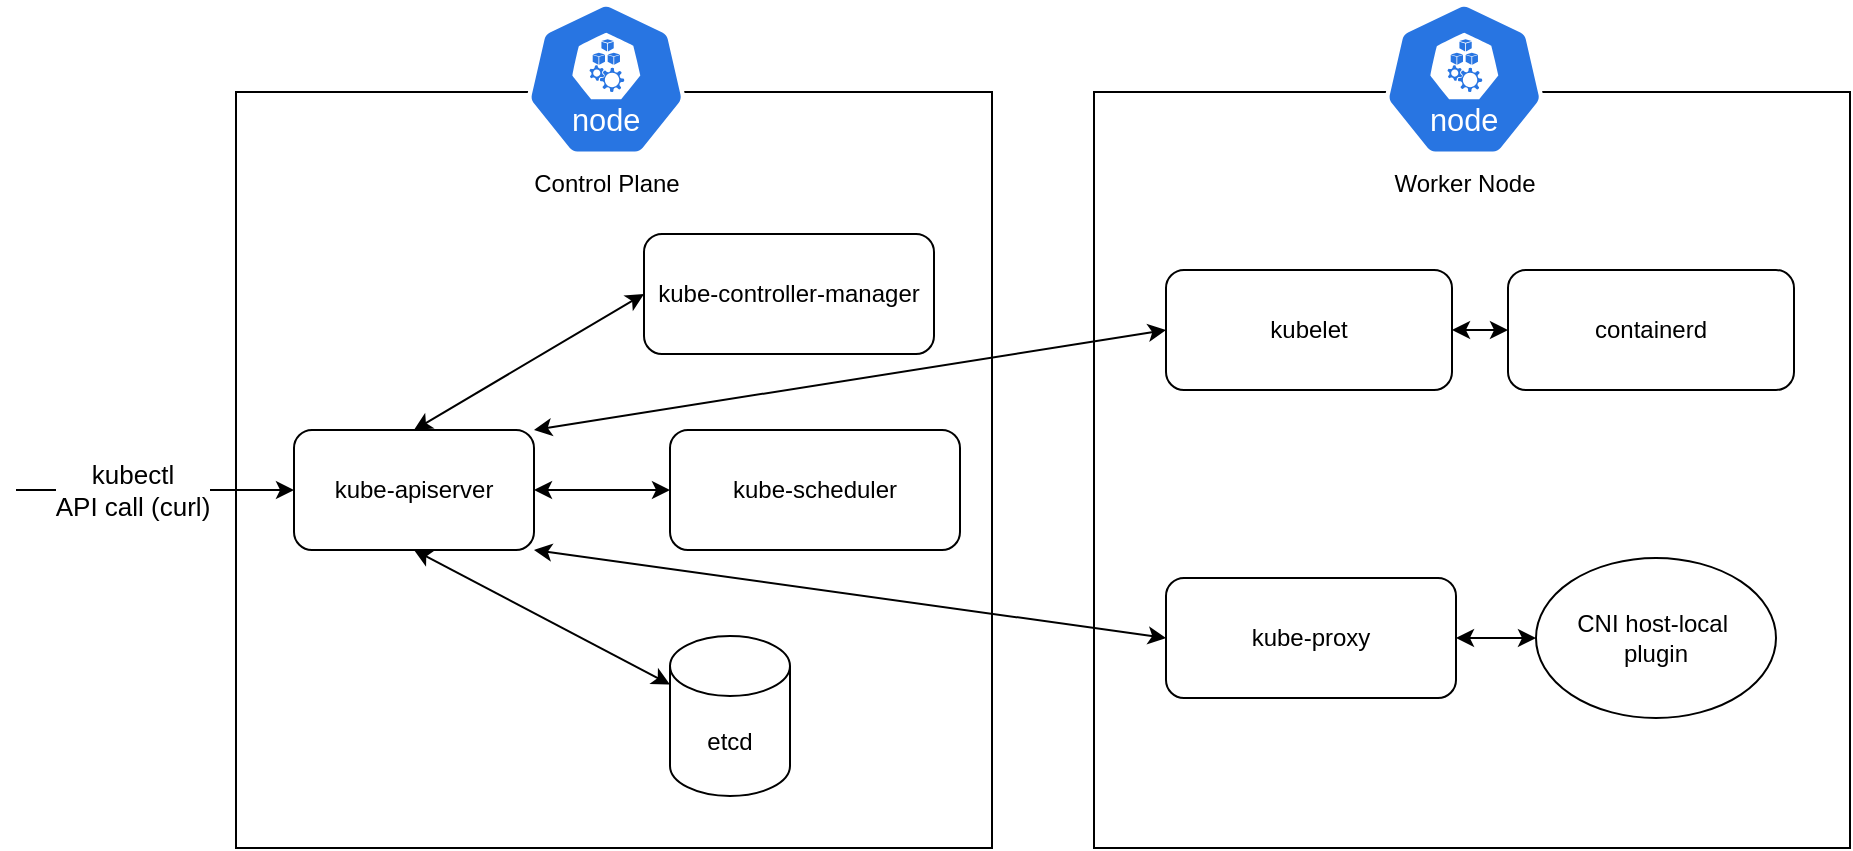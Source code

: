 <mxfile version="26.0.5">
  <diagram name="Page-1" id="5f0bae14-7c28-e335-631c-24af17079c00">
    <mxGraphModel dx="954" dy="630" grid="0" gridSize="10" guides="1" tooltips="1" connect="1" arrows="1" fold="1" page="1" pageScale="1" pageWidth="1100" pageHeight="850" background="none" math="0" shadow="0">
      <root>
        <mxCell id="0" />
        <mxCell id="1" parent="0" />
        <mxCell id="y9xPloagWbEZDLCdk0z1-3" value="" style="whiteSpace=wrap;html=1;aspect=fixed;" vertex="1" parent="1">
          <mxGeometry x="160" y="192" width="378" height="378" as="geometry" />
        </mxCell>
        <mxCell id="y9xPloagWbEZDLCdk0z1-1" value="Control Plane" style="aspect=fixed;sketch=0;html=1;dashed=0;whitespace=wrap;verticalLabelPosition=bottom;verticalAlign=top;fillColor=#2875E2;strokeColor=#ffffff;points=[[0.005,0.63,0],[0.1,0.2,0],[0.9,0.2,0],[0.5,0,0],[0.995,0.63,0],[0.72,0.99,0],[0.5,1,0],[0.28,0.99,0]];shape=mxgraph.kubernetes.icon2;kubernetesLabel=1;prIcon=node" vertex="1" parent="1">
          <mxGeometry x="305" y="147" width="80.21" height="77" as="geometry" />
        </mxCell>
        <mxCell id="y9xPloagWbEZDLCdk0z1-4" value="kube-apiserver" style="rounded=1;whiteSpace=wrap;html=1;" vertex="1" parent="1">
          <mxGeometry x="189" y="361" width="120" height="60" as="geometry" />
        </mxCell>
        <mxCell id="y9xPloagWbEZDLCdk0z1-5" value="kube-controller-&lt;span style=&quot;background-color: transparent; color: light-dark(rgb(0, 0, 0), rgb(255, 255, 255));&quot;&gt;manager&lt;/span&gt;" style="rounded=1;whiteSpace=wrap;html=1;" vertex="1" parent="1">
          <mxGeometry x="364" y="263" width="145" height="60" as="geometry" />
        </mxCell>
        <mxCell id="y9xPloagWbEZDLCdk0z1-6" value="kube-scheduler" style="rounded=1;whiteSpace=wrap;html=1;" vertex="1" parent="1">
          <mxGeometry x="377" y="361" width="145" height="60" as="geometry" />
        </mxCell>
        <mxCell id="y9xPloagWbEZDLCdk0z1-7" value="etcd" style="shape=cylinder3;whiteSpace=wrap;html=1;boundedLbl=1;backgroundOutline=1;size=15;" vertex="1" parent="1">
          <mxGeometry x="377" y="464" width="60" height="80" as="geometry" />
        </mxCell>
        <mxCell id="y9xPloagWbEZDLCdk0z1-8" value="" style="endArrow=classic;startArrow=classic;html=1;rounded=0;exitX=0.5;exitY=0;exitDx=0;exitDy=0;entryX=0;entryY=0.5;entryDx=0;entryDy=0;" edge="1" parent="1" source="y9xPloagWbEZDLCdk0z1-4" target="y9xPloagWbEZDLCdk0z1-5">
          <mxGeometry width="50" height="50" relative="1" as="geometry">
            <mxPoint x="459" y="377" as="sourcePoint" />
            <mxPoint x="509" y="327" as="targetPoint" />
          </mxGeometry>
        </mxCell>
        <mxCell id="y9xPloagWbEZDLCdk0z1-9" value="" style="endArrow=classic;startArrow=classic;html=1;rounded=0;exitX=1;exitY=0.5;exitDx=0;exitDy=0;" edge="1" parent="1" source="y9xPloagWbEZDLCdk0z1-4" target="y9xPloagWbEZDLCdk0z1-6">
          <mxGeometry width="50" height="50" relative="1" as="geometry">
            <mxPoint x="255" y="303" as="sourcePoint" />
            <mxPoint x="524" y="300" as="targetPoint" />
          </mxGeometry>
        </mxCell>
        <mxCell id="y9xPloagWbEZDLCdk0z1-10" value="" style="endArrow=classic;startArrow=classic;html=1;rounded=0;exitX=0.5;exitY=1;exitDx=0;exitDy=0;" edge="1" parent="1" source="y9xPloagWbEZDLCdk0z1-4" target="y9xPloagWbEZDLCdk0z1-7">
          <mxGeometry width="50" height="50" relative="1" as="geometry">
            <mxPoint x="311" y="359" as="sourcePoint" />
            <mxPoint x="447" y="367" as="targetPoint" />
          </mxGeometry>
        </mxCell>
        <mxCell id="y9xPloagWbEZDLCdk0z1-11" value="" style="endArrow=classic;html=1;rounded=0;entryX=0;entryY=0.5;entryDx=0;entryDy=0;" edge="1" parent="1" target="y9xPloagWbEZDLCdk0z1-4">
          <mxGeometry width="50" height="50" relative="1" as="geometry">
            <mxPoint x="50" y="391" as="sourcePoint" />
            <mxPoint x="513" y="301" as="targetPoint" />
          </mxGeometry>
        </mxCell>
        <mxCell id="y9xPloagWbEZDLCdk0z1-12" value="kubectl&lt;div&gt;API call (curl)&lt;/div&gt;" style="edgeLabel;html=1;align=center;verticalAlign=middle;resizable=0;points=[];fontSize=13;" vertex="1" connectable="0" parent="y9xPloagWbEZDLCdk0z1-11">
          <mxGeometry x="-0.353" y="2" relative="1" as="geometry">
            <mxPoint x="13" y="2" as="offset" />
          </mxGeometry>
        </mxCell>
        <mxCell id="y9xPloagWbEZDLCdk0z1-13" value="" style="whiteSpace=wrap;html=1;aspect=fixed;" vertex="1" parent="1">
          <mxGeometry x="589" y="192" width="378" height="378" as="geometry" />
        </mxCell>
        <mxCell id="y9xPloagWbEZDLCdk0z1-14" value="Worker Node" style="aspect=fixed;sketch=0;html=1;dashed=0;whitespace=wrap;verticalLabelPosition=bottom;verticalAlign=top;fillColor=#2875E2;strokeColor=#ffffff;points=[[0.005,0.63,0],[0.1,0.2,0],[0.9,0.2,0],[0.5,0,0],[0.995,0.63,0],[0.72,0.99,0],[0.5,1,0],[0.28,0.99,0]];shape=mxgraph.kubernetes.icon2;kubernetesLabel=1;prIcon=node" vertex="1" parent="1">
          <mxGeometry x="734" y="147" width="80.21" height="77" as="geometry" />
        </mxCell>
        <mxCell id="y9xPloagWbEZDLCdk0z1-15" value="kubelet" style="rounded=1;whiteSpace=wrap;html=1;" vertex="1" parent="1">
          <mxGeometry x="625" y="281" width="143" height="60" as="geometry" />
        </mxCell>
        <mxCell id="y9xPloagWbEZDLCdk0z1-16" value="kube-proxy" style="rounded=1;whiteSpace=wrap;html=1;" vertex="1" parent="1">
          <mxGeometry x="625" y="435" width="145" height="60" as="geometry" />
        </mxCell>
        <mxCell id="y9xPloagWbEZDLCdk0z1-23" value="" style="endArrow=classic;startArrow=classic;html=1;rounded=0;entryX=0;entryY=0.5;entryDx=0;entryDy=0;exitX=1;exitY=1;exitDx=0;exitDy=0;" edge="1" parent="1" source="y9xPloagWbEZDLCdk0z1-4" target="y9xPloagWbEZDLCdk0z1-16">
          <mxGeometry width="50" height="50" relative="1" as="geometry">
            <mxPoint x="463" y="353" as="sourcePoint" />
            <mxPoint x="513" y="303" as="targetPoint" />
          </mxGeometry>
        </mxCell>
        <mxCell id="y9xPloagWbEZDLCdk0z1-24" value="" style="endArrow=classic;startArrow=classic;html=1;rounded=0;entryX=0;entryY=0.5;entryDx=0;entryDy=0;exitX=1;exitY=0;exitDx=0;exitDy=0;" edge="1" parent="1" source="y9xPloagWbEZDLCdk0z1-4" target="y9xPloagWbEZDLCdk0z1-15">
          <mxGeometry width="50" height="50" relative="1" as="geometry">
            <mxPoint x="463" y="353" as="sourcePoint" />
            <mxPoint x="513" y="303" as="targetPoint" />
          </mxGeometry>
        </mxCell>
        <mxCell id="y9xPloagWbEZDLCdk0z1-25" value="containerd" style="rounded=1;whiteSpace=wrap;html=1;" vertex="1" parent="1">
          <mxGeometry x="796" y="281" width="143" height="60" as="geometry" />
        </mxCell>
        <mxCell id="y9xPloagWbEZDLCdk0z1-26" value="" style="endArrow=classic;startArrow=classic;html=1;rounded=0;entryX=0;entryY=0.5;entryDx=0;entryDy=0;exitX=1;exitY=0.5;exitDx=0;exitDy=0;" edge="1" parent="1" source="y9xPloagWbEZDLCdk0z1-15" target="y9xPloagWbEZDLCdk0z1-25">
          <mxGeometry width="50" height="50" relative="1" as="geometry">
            <mxPoint x="463" y="353" as="sourcePoint" />
            <mxPoint x="513" y="303" as="targetPoint" />
          </mxGeometry>
        </mxCell>
        <mxCell id="y9xPloagWbEZDLCdk0z1-27" value="CNI host-local&amp;nbsp;&lt;div&gt;plugin&lt;/div&gt;" style="ellipse;whiteSpace=wrap;html=1;" vertex="1" parent="1">
          <mxGeometry x="810" y="425" width="120" height="80" as="geometry" />
        </mxCell>
        <mxCell id="y9xPloagWbEZDLCdk0z1-29" value="" style="endArrow=classic;startArrow=classic;html=1;rounded=0;entryX=0;entryY=0.5;entryDx=0;entryDy=0;exitX=1;exitY=0.5;exitDx=0;exitDy=0;" edge="1" parent="1" source="y9xPloagWbEZDLCdk0z1-16" target="y9xPloagWbEZDLCdk0z1-27">
          <mxGeometry width="50" height="50" relative="1" as="geometry">
            <mxPoint x="778" y="321" as="sourcePoint" />
            <mxPoint x="806" y="321" as="targetPoint" />
          </mxGeometry>
        </mxCell>
      </root>
    </mxGraphModel>
  </diagram>
</mxfile>
